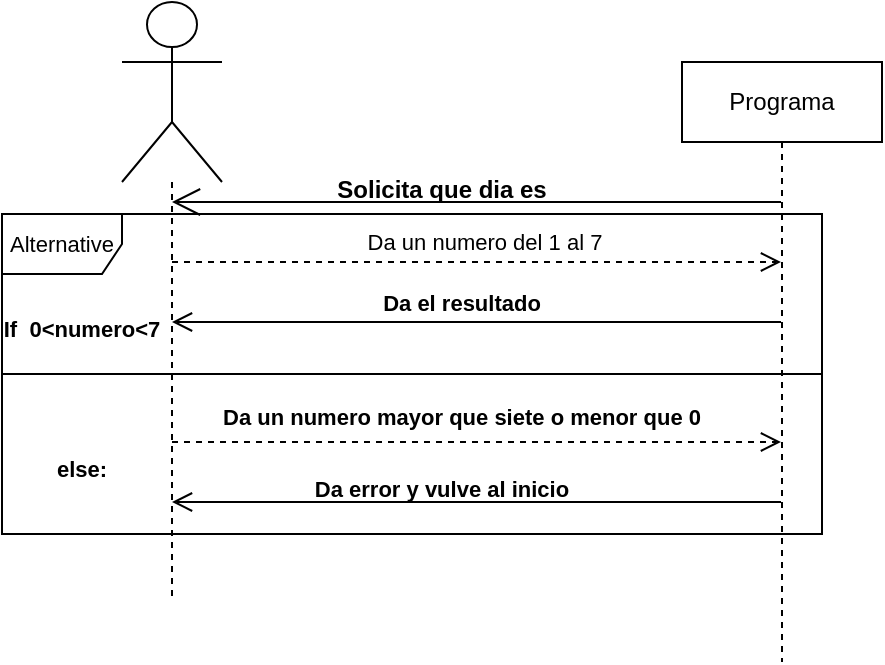 <mxfile>
    <diagram id="aJm_dBL8WGD67O6dYGYx" name="Página-1">
        <mxGraphModel dx="785" dy="328" grid="1" gridSize="10" guides="1" tooltips="1" connect="1" arrows="1" fold="1" page="1" pageScale="1" pageWidth="827" pageHeight="1169" math="0" shadow="0">
            <root>
                <mxCell id="0"/>
                <mxCell id="1" parent="0"/>
                <mxCell id="15" value="Da un numero del 1 al 7" style="edgeStyle=none;shape=connector;rounded=1;html=1;dashed=1;labelBackgroundColor=default;strokeColor=default;fontFamily=Helvetica;fontSize=11;fontColor=default;endArrow=open;endSize=8;" edge="1" parent="1" source="6" target="7">
                    <mxGeometry x="0.02" y="10" relative="1" as="geometry">
                        <Array as="points">
                            <mxPoint x="390" y="130"/>
                        </Array>
                        <mxPoint as="offset"/>
                    </mxGeometry>
                </mxCell>
                <mxCell id="25" style="edgeStyle=none;shape=connector;rounded=1;html=1;dashed=1;labelBackgroundColor=default;strokeColor=default;fontFamily=Helvetica;fontSize=11;fontColor=default;endArrow=open;endSize=8;" edge="1" parent="1" source="6" target="7">
                    <mxGeometry relative="1" as="geometry">
                        <mxPoint x="390" y="240" as="targetPoint"/>
                        <Array as="points">
                            <mxPoint x="340" y="220"/>
                        </Array>
                    </mxGeometry>
                </mxCell>
                <mxCell id="6" value="" style="shape=umlLifeline;participant=umlActor;perimeter=lifelinePerimeter;whiteSpace=wrap;html=1;container=1;collapsible=0;recursiveResize=0;verticalAlign=top;spacingTop=36;outlineConnect=0;size=90;" vertex="1" parent="1">
                    <mxGeometry x="140" width="50" height="300" as="geometry"/>
                </mxCell>
                <mxCell id="20" style="edgeStyle=none;shape=connector;rounded=1;html=1;labelBackgroundColor=default;strokeColor=default;fontFamily=Helvetica;fontSize=11;fontColor=default;endArrow=open;endSize=8;" edge="1" parent="1" source="7" target="6">
                    <mxGeometry relative="1" as="geometry">
                        <Array as="points">
                            <mxPoint x="400" y="160"/>
                            <mxPoint x="240" y="160"/>
                        </Array>
                    </mxGeometry>
                </mxCell>
                <mxCell id="27" style="edgeStyle=none;shape=connector;rounded=1;html=1;labelBackgroundColor=default;strokeColor=default;fontFamily=Helvetica;fontSize=11;fontColor=default;endArrow=open;endSize=8;" edge="1" parent="1" source="7" target="6">
                    <mxGeometry relative="1" as="geometry">
                        <mxPoint x="210" y="250" as="targetPoint"/>
                        <Array as="points">
                            <mxPoint x="310" y="250"/>
                        </Array>
                    </mxGeometry>
                </mxCell>
                <mxCell id="7" value="Programa" style="shape=umlLifeline;perimeter=lifelinePerimeter;whiteSpace=wrap;html=1;container=1;collapsible=0;recursiveResize=0;outlineConnect=0;" vertex="1" parent="1">
                    <mxGeometry x="420" y="30" width="100" height="300" as="geometry"/>
                </mxCell>
                <mxCell id="10" value="" style="endArrow=open;endFill=1;endSize=12;html=1;" edge="1" parent="1" source="7" target="6">
                    <mxGeometry width="160" relative="1" as="geometry">
                        <mxPoint x="170" y="110" as="sourcePoint"/>
                        <mxPoint x="330" y="110" as="targetPoint"/>
                        <Array as="points">
                            <mxPoint x="400" y="100"/>
                            <mxPoint x="270" y="100"/>
                        </Array>
                    </mxGeometry>
                </mxCell>
                <mxCell id="13" value="Solicita que dia es" style="text;align=center;fontStyle=1;verticalAlign=middle;spacingLeft=3;spacingRight=3;strokeColor=none;rotatable=0;points=[[0,0.5],[1,0.5]];portConstraint=eastwest;" vertex="1" parent="1">
                    <mxGeometry x="260" y="80" width="80" height="26" as="geometry"/>
                </mxCell>
                <mxCell id="16" value="Alternative" style="shape=umlFrame;whiteSpace=wrap;html=1;fontFamily=Helvetica;fontSize=11;fontColor=default;" vertex="1" parent="1">
                    <mxGeometry x="80" y="106" width="410" height="160" as="geometry"/>
                </mxCell>
                <mxCell id="17" value="If  0&lt;numero&lt;7" style="text;align=center;fontStyle=1;verticalAlign=middle;spacingLeft=3;spacingRight=3;strokeColor=none;rotatable=0;points=[[0,0.5],[1,0.5]];portConstraint=eastwest;fontFamily=Helvetica;fontSize=11;fontColor=default;" vertex="1" parent="1">
                    <mxGeometry x="80" y="150" width="80" height="26" as="geometry"/>
                </mxCell>
                <mxCell id="18" value="else:" style="text;align=center;fontStyle=1;verticalAlign=middle;spacingLeft=3;spacingRight=3;strokeColor=none;rotatable=0;points=[[0,0.5],[1,0.5]];portConstraint=eastwest;fontFamily=Helvetica;fontSize=11;fontColor=default;" vertex="1" parent="1">
                    <mxGeometry x="80" y="220" width="80" height="26" as="geometry"/>
                </mxCell>
                <mxCell id="19" value="" style="line;strokeWidth=1;fillColor=none;align=left;verticalAlign=middle;spacingTop=-1;spacingLeft=3;spacingRight=3;rotatable=0;labelPosition=right;points=[];portConstraint=eastwest;strokeColor=inherit;fontFamily=Helvetica;fontSize=11;fontColor=default;" vertex="1" parent="1">
                    <mxGeometry x="80" y="182" width="410" height="8" as="geometry"/>
                </mxCell>
                <mxCell id="21" value="Da el resultado" style="text;align=center;fontStyle=1;verticalAlign=middle;spacingLeft=3;spacingRight=3;strokeColor=none;rotatable=0;points=[[0,0.5],[1,0.5]];portConstraint=eastwest;fontFamily=Helvetica;fontSize=11;fontColor=default;" vertex="1" parent="1">
                    <mxGeometry x="270" y="137" width="80" height="26" as="geometry"/>
                </mxCell>
                <mxCell id="26" value="Da un numero mayor que siete o menor que 0" style="text;align=center;fontStyle=1;verticalAlign=middle;spacingLeft=3;spacingRight=3;strokeColor=none;rotatable=0;points=[[0,0.5],[1,0.5]];portConstraint=eastwest;fontFamily=Helvetica;fontSize=11;fontColor=default;" vertex="1" parent="1">
                    <mxGeometry x="270" y="194" width="80" height="26" as="geometry"/>
                </mxCell>
                <mxCell id="28" value="Da error y vulve al inicio" style="text;align=center;fontStyle=1;verticalAlign=middle;spacingLeft=3;spacingRight=3;strokeColor=none;rotatable=0;points=[[0,0.5],[1,0.5]];portConstraint=eastwest;fontFamily=Helvetica;fontSize=11;fontColor=default;" vertex="1" parent="1">
                    <mxGeometry x="260" y="230" width="80" height="26" as="geometry"/>
                </mxCell>
            </root>
        </mxGraphModel>
    </diagram>
</mxfile>